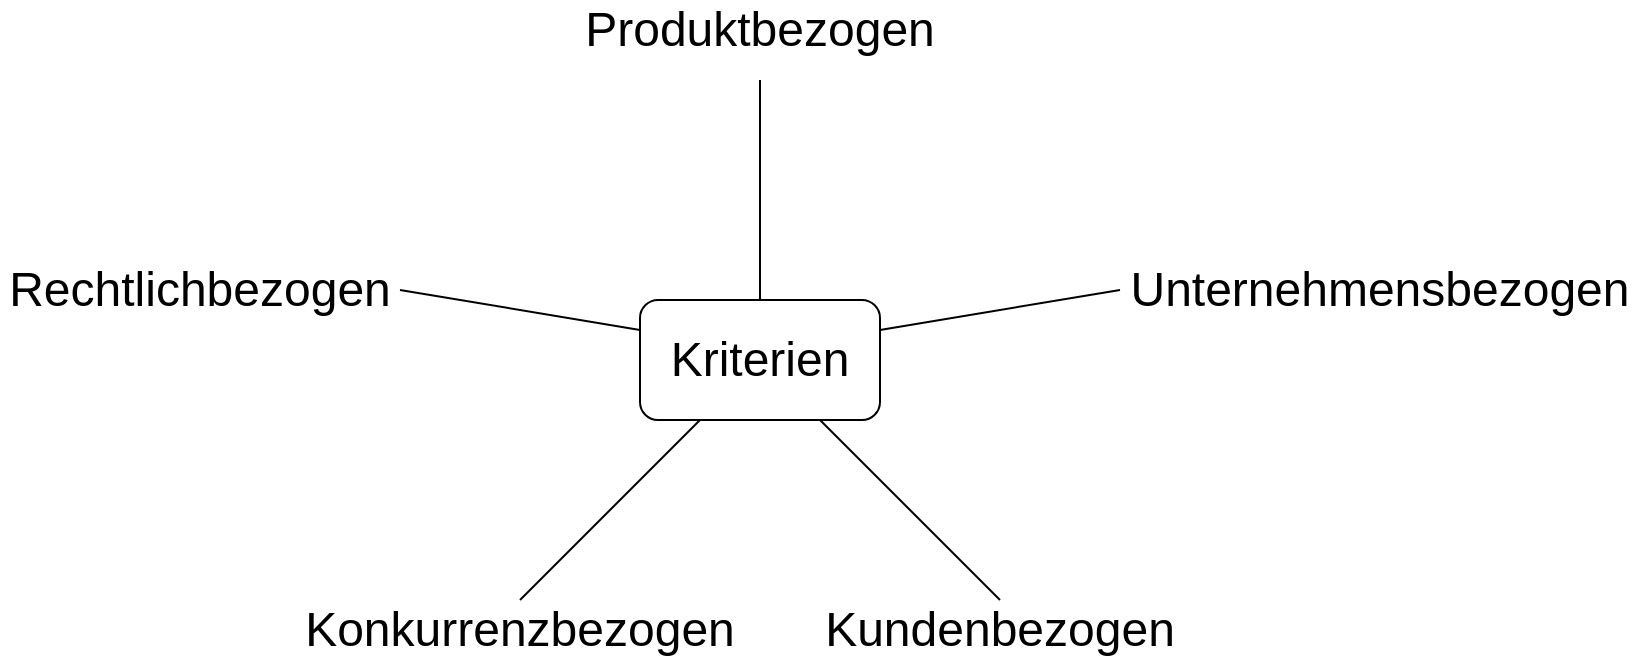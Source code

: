 <mxfile version="17.1.4" type="github"><diagram id="Cbycf9cmuL7-g6y9Ug91" name="Page-1"><mxGraphModel dx="2062" dy="1054" grid="1" gridSize="10" guides="1" tooltips="1" connect="1" arrows="1" fold="1" page="1" pageScale="1" pageWidth="827" pageHeight="1169" math="0" shadow="0"><root><mxCell id="0"/><mxCell id="1" parent="0"/><mxCell id="fw2ebRZxvzvspWGqZZoh-1" value="&lt;font style=&quot;font-size: 24px&quot;&gt;Kriterien&lt;/font&gt;" style="rounded=1;whiteSpace=wrap;html=1;" parent="1" vertex="1"><mxGeometry x="360" y="350" width="120" height="60" as="geometry"/></mxCell><mxCell id="fw2ebRZxvzvspWGqZZoh-2" value="" style="endArrow=none;html=1;rounded=0;fontSize=24;entryX=0.5;entryY=0;entryDx=0;entryDy=0;" parent="1" target="fw2ebRZxvzvspWGqZZoh-1" edge="1"><mxGeometry width="50" height="50" relative="1" as="geometry"><mxPoint x="420" y="240" as="sourcePoint"/><mxPoint x="440" y="540" as="targetPoint"/></mxGeometry></mxCell><mxCell id="fw2ebRZxvzvspWGqZZoh-3" value="Produktbezogen" style="text;html=1;strokeColor=none;fillColor=none;align=center;verticalAlign=middle;whiteSpace=wrap;rounded=0;fontSize=24;" parent="1" vertex="1"><mxGeometry x="328" y="200" width="184" height="30" as="geometry"/></mxCell><mxCell id="fw2ebRZxvzvspWGqZZoh-4" value="" style="endArrow=none;html=1;rounded=0;fontSize=24;exitX=1;exitY=0.25;exitDx=0;exitDy=0;entryX=0;entryY=0.5;entryDx=0;entryDy=0;" parent="1" source="fw2ebRZxvzvspWGqZZoh-1" target="fw2ebRZxvzvspWGqZZoh-7" edge="1"><mxGeometry width="50" height="50" relative="1" as="geometry"><mxPoint x="510" y="440" as="sourcePoint"/><mxPoint x="610" y="340.625" as="targetPoint"/></mxGeometry></mxCell><mxCell id="fw2ebRZxvzvspWGqZZoh-7" value="Unternehmensbezogen" style="text;html=1;strokeColor=none;fillColor=none;align=center;verticalAlign=middle;whiteSpace=wrap;rounded=0;fontSize=24;" parent="1" vertex="1"><mxGeometry x="600" y="330" width="260" height="30" as="geometry"/></mxCell><mxCell id="fw2ebRZxvzvspWGqZZoh-8" value="" style="endArrow=none;html=1;rounded=0;fontSize=24;entryX=0.75;entryY=1;entryDx=0;entryDy=0;exitX=0.5;exitY=0;exitDx=0;exitDy=0;" parent="1" source="fw2ebRZxvzvspWGqZZoh-9" target="fw2ebRZxvzvspWGqZZoh-1" edge="1"><mxGeometry width="50" height="50" relative="1" as="geometry"><mxPoint x="500" y="520" as="sourcePoint"/><mxPoint x="440" y="540" as="targetPoint"/></mxGeometry></mxCell><mxCell id="fw2ebRZxvzvspWGqZZoh-9" value="Kundenbezogen" style="text;html=1;strokeColor=none;fillColor=none;align=center;verticalAlign=middle;whiteSpace=wrap;rounded=0;fontSize=24;" parent="1" vertex="1"><mxGeometry x="450" y="500" width="180" height="30" as="geometry"/></mxCell><mxCell id="fw2ebRZxvzvspWGqZZoh-10" value="" style="endArrow=none;html=1;rounded=0;fontSize=24;entryX=0.25;entryY=1;entryDx=0;entryDy=0;exitX=0.5;exitY=0;exitDx=0;exitDy=0;" parent="1" source="fw2ebRZxvzvspWGqZZoh-11" target="fw2ebRZxvzvspWGqZZoh-1" edge="1"><mxGeometry width="50" height="50" relative="1" as="geometry"><mxPoint x="300" y="510" as="sourcePoint"/><mxPoint x="440" y="540" as="targetPoint"/></mxGeometry></mxCell><mxCell id="fw2ebRZxvzvspWGqZZoh-11" value="Konkurrenzbezogen" style="text;html=1;strokeColor=none;fillColor=none;align=center;verticalAlign=middle;whiteSpace=wrap;rounded=0;fontSize=24;" parent="1" vertex="1"><mxGeometry x="190" y="500" width="220" height="30" as="geometry"/></mxCell><mxCell id="fw2ebRZxvzvspWGqZZoh-12" value="" style="endArrow=none;html=1;rounded=0;fontSize=24;entryX=0;entryY=0.25;entryDx=0;entryDy=0;exitX=1;exitY=0.5;exitDx=0;exitDy=0;" parent="1" source="fw2ebRZxvzvspWGqZZoh-13" target="fw2ebRZxvzvspWGqZZoh-1" edge="1"><mxGeometry width="50" height="50" relative="1" as="geometry"><mxPoint x="250" y="365" as="sourcePoint"/><mxPoint x="440" y="540" as="targetPoint"/></mxGeometry></mxCell><mxCell id="fw2ebRZxvzvspWGqZZoh-13" value="Rechtlichbezogen" style="text;html=1;strokeColor=none;fillColor=none;align=center;verticalAlign=middle;whiteSpace=wrap;rounded=0;fontSize=24;" parent="1" vertex="1"><mxGeometry x="40" y="330" width="200" height="30" as="geometry"/></mxCell></root></mxGraphModel></diagram></mxfile>